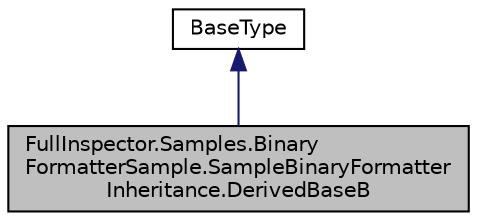 digraph "FullInspector.Samples.BinaryFormatterSample.SampleBinaryFormatterInheritance.DerivedBaseB"
{
  edge [fontname="Helvetica",fontsize="10",labelfontname="Helvetica",labelfontsize="10"];
  node [fontname="Helvetica",fontsize="10",shape=record];
  Node1 [label="FullInspector.Samples.Binary\lFormatterSample.SampleBinaryFormatter\lInheritance.DerivedBaseB",height=0.2,width=0.4,color="black", fillcolor="grey75", style="filled" fontcolor="black"];
  Node2 -> Node1 [dir="back",color="midnightblue",fontsize="10",style="solid",fontname="Helvetica"];
  Node2 [label="BaseType",height=0.2,width=0.4,color="black", fillcolor="white", style="filled",URL="$class_full_inspector_1_1_samples_1_1_binary_formatter_sample_1_1_sample_binary_formatter_inheritance_1_1_base_type.html"];
}

